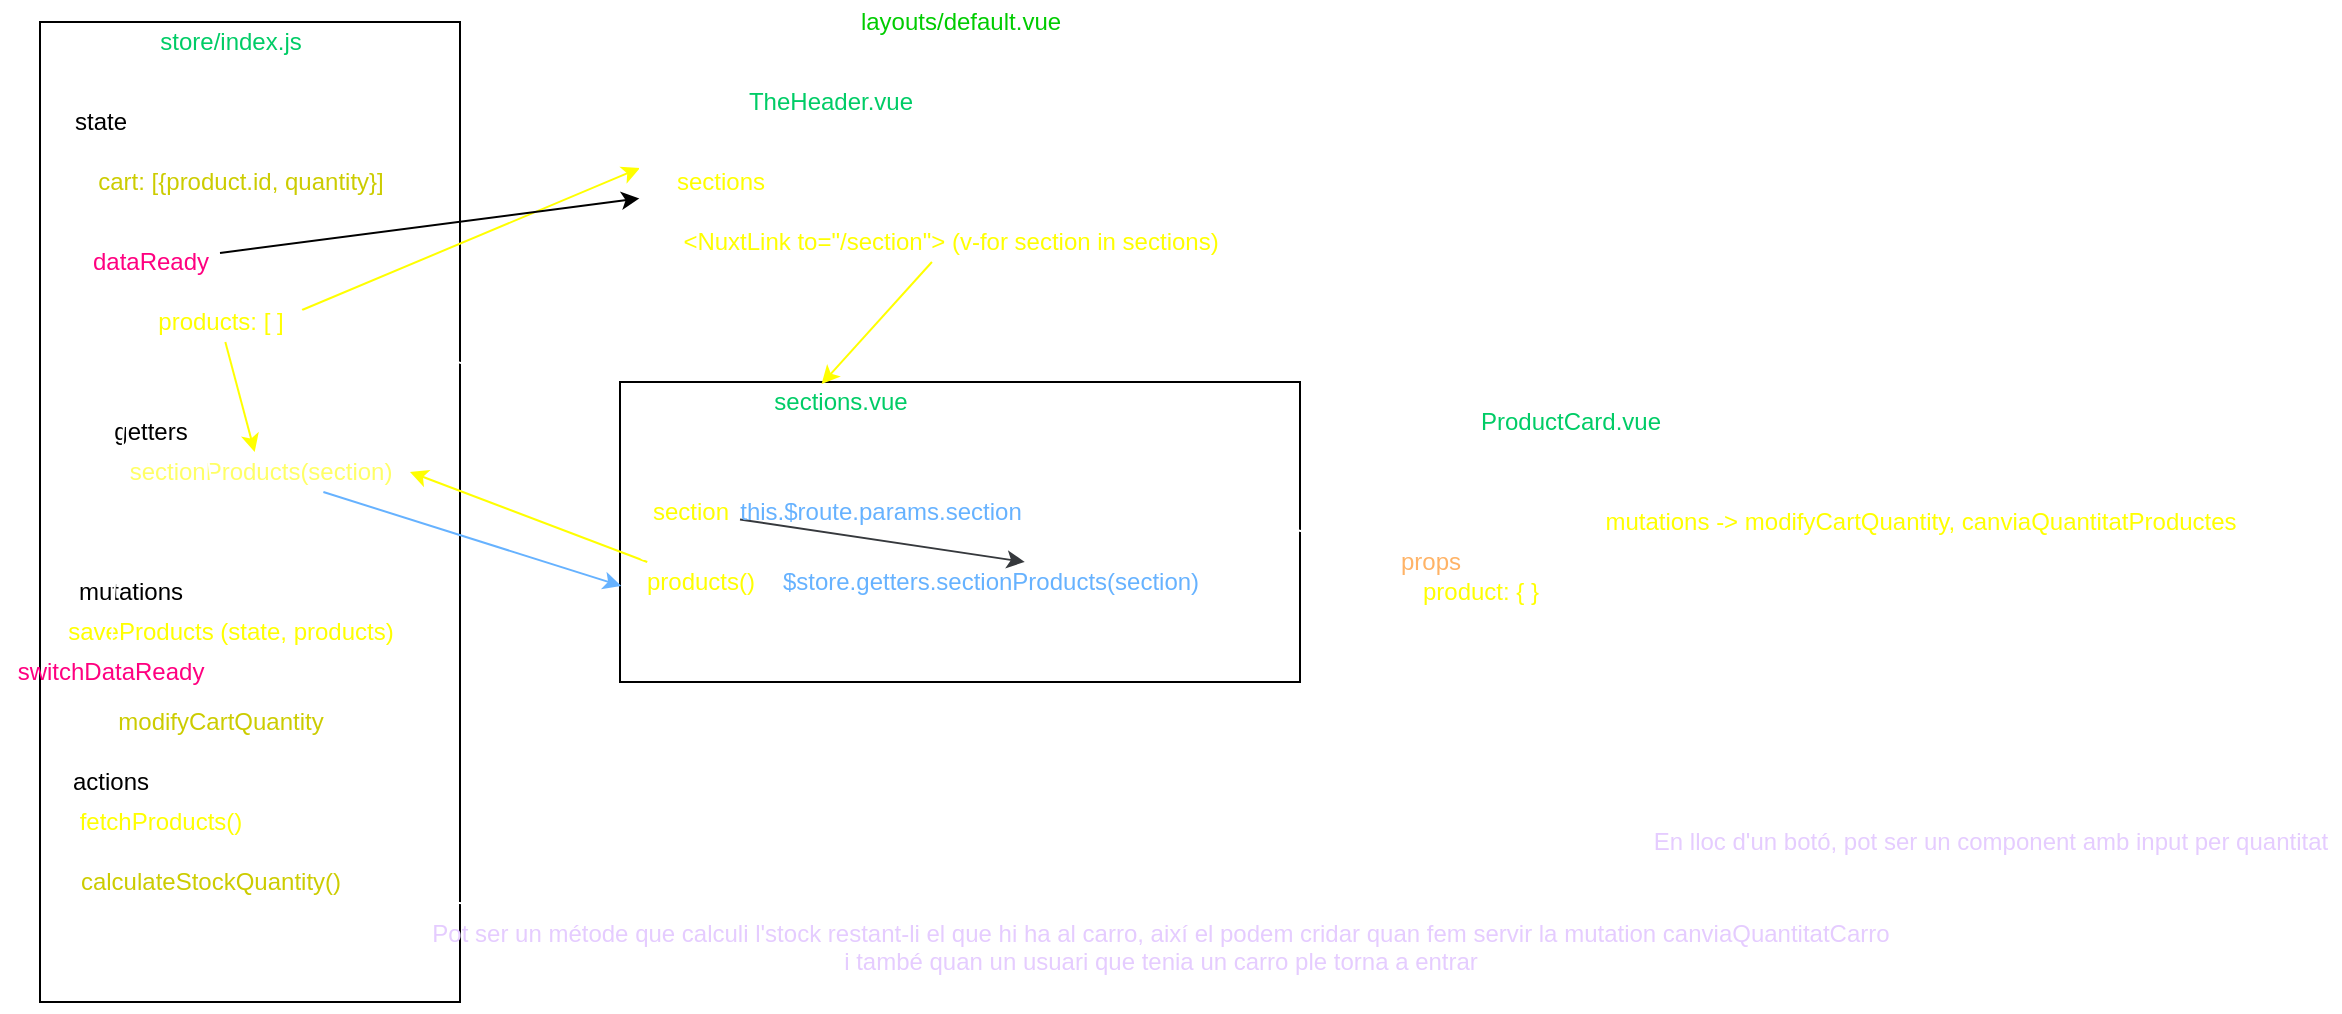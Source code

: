 <mxfile>
    <diagram id="cAg1oVtVmHV-jtVLl5oZ" name="Page-1">
        <mxGraphModel dx="938" dy="466" grid="1" gridSize="10" guides="1" tooltips="1" connect="1" arrows="1" fold="1" page="1" pageScale="1" pageWidth="1169" pageHeight="1654" math="0" shadow="0">
            <root>
                <mxCell id="0"/>
                <mxCell id="1" parent="0"/>
                <mxCell id="58" value="" style="rounded=0;whiteSpace=wrap;html=1;fontColor=#E5CCFF;strokeColor=#FFFFFF;dashed=1;" parent="1" vertex="1">
                    <mxGeometry x="310" y="10" width="390" height="440" as="geometry"/>
                </mxCell>
                <mxCell id="6" value="" style="rounded=0;whiteSpace=wrap;html=1;" parent="1" vertex="1">
                    <mxGeometry x="40" y="20" width="210" height="490" as="geometry"/>
                </mxCell>
                <mxCell id="3" value="getters" style="text;html=1;resizable=0;autosize=1;align=center;verticalAlign=middle;points=[];fillColor=none;strokeColor=none;rounded=0;" parent="1" vertex="1">
                    <mxGeometry x="70" y="215" width="50" height="20" as="geometry"/>
                </mxCell>
                <mxCell id="4" value="state" style="text;html=1;resizable=0;autosize=1;align=center;verticalAlign=middle;points=[];fillColor=none;strokeColor=none;rounded=0;" parent="1" vertex="1">
                    <mxGeometry x="50" y="60" width="40" height="20" as="geometry"/>
                </mxCell>
                <mxCell id="5" value="mutations" style="text;html=1;resizable=0;autosize=1;align=center;verticalAlign=middle;points=[];fillColor=none;strokeColor=none;rounded=0;" parent="1" vertex="1">
                    <mxGeometry x="50" y="295" width="70" height="20" as="geometry"/>
                </mxCell>
                <mxCell id="9" value="" style="rounded=0;whiteSpace=wrap;html=1;" parent="1" vertex="1">
                    <mxGeometry x="330" y="200" width="340" height="150" as="geometry"/>
                </mxCell>
                <mxCell id="10" value="&lt;font color=&quot;#00cc66&quot;&gt;sections.vue&lt;/font&gt;" style="text;html=1;resizable=0;autosize=1;align=center;verticalAlign=middle;points=[];fillColor=none;strokeColor=none;rounded=0;" parent="1" vertex="1">
                    <mxGeometry x="400" y="200" width="80" height="20" as="geometry"/>
                </mxCell>
                <mxCell id="11" value="store/index.js" style="text;html=1;resizable=0;autosize=1;align=center;verticalAlign=middle;points=[];fillColor=none;strokeColor=none;rounded=0;fontColor=#00CC66;" parent="1" vertex="1">
                    <mxGeometry x="90" y="20" width="90" height="20" as="geometry"/>
                </mxCell>
                <mxCell id="16" style="edgeStyle=none;html=1;fontColor=#FFFF00;strokeColor=#FFFF00;entryX=0;entryY=1.15;entryDx=0;entryDy=0;entryPerimeter=0;exitX=1.013;exitY=0.2;exitDx=0;exitDy=0;exitPerimeter=0;" parent="1" source="34" target="60" edge="1">
                    <mxGeometry relative="1" as="geometry">
                        <mxPoint x="145" y="98.809" as="sourcePoint"/>
                    </mxGeometry>
                </mxCell>
                <mxCell id="26" style="edgeStyle=none;html=1;fontColor=#FFFF66;strokeColor=#FFFF00;" parent="1" source="34" target="25" edge="1">
                    <mxGeometry relative="1" as="geometry"/>
                </mxCell>
                <mxCell id="13" value="" style="rounded=0;whiteSpace=wrap;html=1;fontColor=#FFFF00;strokeColor=#FFFFFF;" parent="1" vertex="1">
                    <mxGeometry x="340" y="50" width="320" height="100" as="geometry"/>
                </mxCell>
                <mxCell id="14" value="&lt;font color=&quot;#00cc66&quot;&gt;TheHeader.vue&lt;/font&gt;" style="text;html=1;resizable=0;autosize=1;align=center;verticalAlign=middle;points=[];fillColor=none;strokeColor=none;rounded=0;" parent="1" vertex="1">
                    <mxGeometry x="385" y="50" width="100" height="20" as="geometry"/>
                </mxCell>
                <mxCell id="20" style="edgeStyle=none;html=1;entryX=0.385;entryY=0.05;entryDx=0;entryDy=0;entryPerimeter=0;fontColor=#FFFF00;strokeColor=#FFFF00;" parent="1" source="17" target="10" edge="1">
                    <mxGeometry relative="1" as="geometry"/>
                </mxCell>
                <mxCell id="17" value="&amp;lt;NuxtLink to=&quot;/section&quot;&amp;gt; (v-for section in sections)" style="text;html=1;resizable=0;autosize=1;align=center;verticalAlign=middle;points=[];fillColor=none;strokeColor=none;rounded=0;fontColor=#FFFF00;" parent="1" vertex="1">
                    <mxGeometry x="355" y="120" width="280" height="20" as="geometry"/>
                </mxCell>
                <mxCell id="24" style="edgeStyle=none;html=1;fontColor=#66B2FF;strokeColor=#FFFF00;entryX=1;entryY=0.5;entryDx=0;entryDy=0;entryPerimeter=0;" parent="1" source="21" target="25" edge="1">
                    <mxGeometry relative="1" as="geometry"/>
                </mxCell>
                <mxCell id="21" value="products()" style="text;html=1;resizable=0;autosize=1;align=center;verticalAlign=middle;points=[];fillColor=none;strokeColor=none;rounded=0;fontColor=#FFFF00;" parent="1" vertex="1">
                    <mxGeometry x="335" y="290" width="70" height="20" as="geometry"/>
                </mxCell>
                <mxCell id="22" value="&lt;font color=&quot;#ffffff&quot;&gt;computed&lt;/font&gt;" style="text;html=1;resizable=0;autosize=1;align=center;verticalAlign=middle;points=[];fillColor=none;strokeColor=none;rounded=0;fontColor=#FFFF00;" parent="1" vertex="1">
                    <mxGeometry x="330" y="275" width="70" height="20" as="geometry"/>
                </mxCell>
                <mxCell id="23" value="&lt;font color=&quot;#66b2ff&quot;&gt;$store.getters.sectionProducts(section)&lt;/font&gt;" style="text;html=1;resizable=0;autosize=1;align=center;verticalAlign=middle;points=[];fillColor=none;strokeColor=none;rounded=0;fontColor=#FFFFFF;" parent="1" vertex="1">
                    <mxGeometry x="405" y="290" width="220" height="20" as="geometry"/>
                </mxCell>
                <mxCell id="27" style="edgeStyle=none;html=1;entryX=-0.062;entryY=0.6;entryDx=0;entryDy=0;entryPerimeter=0;fontColor=#FFFF66;strokeColor=#66B2FF;" parent="1" source="25" target="21" edge="1">
                    <mxGeometry relative="1" as="geometry"/>
                </mxCell>
                <mxCell id="25" value="&lt;font color=&quot;#ffff66&quot;&gt;sectionProducts(section)&lt;/font&gt;" style="text;html=1;resizable=0;autosize=1;align=center;verticalAlign=middle;points=[];fillColor=none;strokeColor=none;rounded=0;fontColor=#66B2FF;" parent="1" vertex="1">
                    <mxGeometry x="75" y="235" width="150" height="20" as="geometry"/>
                </mxCell>
                <mxCell id="32" style="edgeStyle=none;html=1;fontColor=#00CC66;strokeColor=#FFFFFF;endArrow=oval;endFill=1;" parent="1" source="28" target="33" edge="1">
                    <mxGeometry relative="1" as="geometry"/>
                </mxCell>
                <mxCell id="28" value="&lt;font color=&quot;#ffffff&quot;&gt;v-for product in products &amp;lt;ProductCard&amp;gt; :product&lt;/font&gt;" style="text;html=1;resizable=0;autosize=1;align=center;verticalAlign=middle;points=[];fillColor=none;strokeColor=none;rounded=0;fontColor=#FFFF66;" parent="1" vertex="1">
                    <mxGeometry x="345" y="220" width="280" height="20" as="geometry"/>
                </mxCell>
                <mxCell id="29" value="" style="rounded=0;whiteSpace=wrap;html=1;fontColor=#FFFFFF;strokeColor=#FFFFFF;" parent="1" vertex="1">
                    <mxGeometry x="710" y="210" width="290" height="150" as="geometry"/>
                </mxCell>
                <mxCell id="31" value="" style="edgeStyle=none;html=1;fontColor=#FFFFFF;strokeColor=#66B2FF;" parent="1" source="30" target="29" edge="1">
                    <mxGeometry relative="1" as="geometry"/>
                </mxCell>
                <mxCell id="30" value="&lt;font color=&quot;#00cc66&quot;&gt;ProductCard.vue&lt;/font&gt;" style="text;html=1;resizable=0;autosize=1;align=center;verticalAlign=middle;points=[];fillColor=none;strokeColor=none;rounded=0;fontColor=#FFFFFF;" parent="1" vertex="1">
                    <mxGeometry x="750" y="210" width="110" height="20" as="geometry"/>
                </mxCell>
                <mxCell id="33" value="&lt;font color=&quot;#ffb366&quot;&gt;props&lt;/font&gt;" style="text;html=1;resizable=0;autosize=1;align=center;verticalAlign=middle;points=[];fillColor=none;strokeColor=none;rounded=0;fontColor=#00CC66;" parent="1" vertex="1">
                    <mxGeometry x="710" y="280" width="50" height="20" as="geometry"/>
                </mxCell>
                <mxCell id="34" value="&lt;font color=&quot;#ffff00&quot;&gt;products: [ ]&lt;/font&gt;" style="text;html=1;resizable=0;autosize=1;align=center;verticalAlign=middle;points=[];fillColor=none;strokeColor=none;rounded=0;fontColor=#FFB366;" parent="1" vertex="1">
                    <mxGeometry x="90" y="160" width="80" height="20" as="geometry"/>
                </mxCell>
                <mxCell id="37" value="&lt;font color=&quot;#ffffff&quot;&gt;data&lt;/font&gt;" style="text;html=1;resizable=0;autosize=1;align=center;verticalAlign=middle;points=[];fillColor=none;strokeColor=none;rounded=0;fontColor=#FFFF00;" parent="1" vertex="1">
                    <mxGeometry x="335" y="240" width="40" height="20" as="geometry"/>
                </mxCell>
                <mxCell id="40" style="edgeStyle=none;html=1;entryX=0.579;entryY=0;entryDx=0;entryDy=0;entryPerimeter=0;fontColor=#FFFF00;endArrow=classic;endFill=1;strokeColor=#36393d;fillColor=#ffff88;" parent="1" source="38" target="23" edge="1">
                    <mxGeometry relative="1" as="geometry"/>
                </mxCell>
                <mxCell id="41" style="edgeStyle=none;html=1;fontColor=#FFFF00;endArrow=classic;endFill=1;strokeColor=#FFFFFF;" parent="1" source="38" target="23" edge="1">
                    <mxGeometry relative="1" as="geometry"/>
                </mxCell>
                <mxCell id="38" value="&lt;font color=&quot;#ffff00&quot;&gt;section&lt;/font&gt;" style="text;html=1;resizable=0;autosize=1;align=center;verticalAlign=middle;points=[];fillColor=none;strokeColor=none;rounded=0;fontColor=#FFFFFF;" parent="1" vertex="1">
                    <mxGeometry x="340" y="255" width="50" height="20" as="geometry"/>
                </mxCell>
                <mxCell id="39" value="&lt;font color=&quot;#66b2ff&quot;&gt;this.$route.params.section&lt;/font&gt;" style="text;html=1;resizable=0;autosize=1;align=center;verticalAlign=middle;points=[];fillColor=none;strokeColor=none;rounded=0;fontColor=#FFFFFF;" parent="1" vertex="1">
                    <mxGeometry x="380" y="255" width="160" height="20" as="geometry"/>
                </mxCell>
                <mxCell id="43" style="edgeStyle=none;html=1;fontColor=#FFFF00;endArrow=classic;endFill=1;strokeColor=#FFFFFF;entryX=0.468;entryY=1.05;entryDx=0;entryDy=0;entryPerimeter=0;" parent="1" source="42" target="44" edge="1">
                    <mxGeometry relative="1" as="geometry"/>
                </mxCell>
                <mxCell id="65" style="edgeStyle=none;html=1;fontColor=#FFFF00;endArrow=block;endFill=0;strokeColor=#FFFFFF;startArrow=none;" parent="1" source="8" target="64" edge="1">
                    <mxGeometry relative="1" as="geometry"/>
                </mxCell>
                <mxCell id="42" value="fetchProducts()" style="text;html=1;resizable=0;autosize=1;align=center;verticalAlign=middle;points=[];fillColor=none;strokeColor=none;rounded=0;fontColor=#FFFF00;" parent="1" vertex="1">
                    <mxGeometry x="50" y="410" width="100" height="20" as="geometry"/>
                </mxCell>
                <mxCell id="45" style="edgeStyle=none;html=1;entryX=0.338;entryY=1.1;entryDx=0;entryDy=0;entryPerimeter=0;fontColor=#FFFF00;endArrow=classic;endFill=1;strokeColor=#FFFFFF;" parent="1" source="44" target="34" edge="1">
                    <mxGeometry relative="1" as="geometry"/>
                </mxCell>
                <mxCell id="44" value="saveProducts (state, products)" style="text;html=1;resizable=0;autosize=1;align=center;verticalAlign=middle;points=[];fillColor=none;strokeColor=none;rounded=0;fontColor=#FFFF00;" parent="1" vertex="1">
                    <mxGeometry x="45" y="315" width="180" height="20" as="geometry"/>
                </mxCell>
                <mxCell id="47" value="product: { }" style="text;html=1;resizable=0;autosize=1;align=center;verticalAlign=middle;points=[];fillColor=none;strokeColor=none;rounded=0;fontColor=#FFFF00;" parent="1" vertex="1">
                    <mxGeometry x="725" y="295" width="70" height="20" as="geometry"/>
                </mxCell>
                <mxCell id="48" value="&lt;font color=&quot;#ffffff&quot;&gt;product.tilte, product.description, product.price&amp;nbsp;&lt;/font&gt;" style="text;html=1;resizable=0;autosize=1;align=center;verticalAlign=middle;points=[];fillColor=none;strokeColor=none;rounded=0;fontColor=#FFFF00;" parent="1" vertex="1">
                    <mxGeometry x="720" y="230" width="260" height="20" as="geometry"/>
                </mxCell>
                <mxCell id="49" value="&amp;lt;Button&amp;gt;Add to cart&amp;lt;/&amp;gt;" style="text;html=1;resizable=0;autosize=1;align=center;verticalAlign=middle;points=[];fillColor=none;strokeColor=none;rounded=0;fontColor=#FFFFFF;" parent="1" vertex="1">
                    <mxGeometry x="710" y="250" width="140" height="20" as="geometry"/>
                </mxCell>
                <mxCell id="50" value="&lt;font color=&quot;#cccc00&quot;&gt;cart: [{product.id, quantity}]&lt;/font&gt;" style="text;html=1;resizable=0;autosize=1;align=center;verticalAlign=middle;points=[];fillColor=none;strokeColor=none;rounded=0;fontColor=#FFFFFF;" parent="1" vertex="1">
                    <mxGeometry x="60" y="90" width="160" height="20" as="geometry"/>
                </mxCell>
                <mxCell id="51" value="mutations -&amp;gt; modifyCartQuantity, canviaQuantitatProductes" style="text;html=1;resizable=0;autosize=1;align=center;verticalAlign=middle;points=[];fillColor=none;strokeColor=none;rounded=0;fontColor=#FFFF00;" parent="1" vertex="1">
                    <mxGeometry x="815" y="260" width="330" height="20" as="geometry"/>
                </mxCell>
                <mxCell id="52" value="&lt;font color=&quot;#cccc00&quot;&gt;modifyCartQuantity&lt;/font&gt;" style="text;html=1;resizable=0;autosize=1;align=center;verticalAlign=middle;points=[];fillColor=none;strokeColor=none;rounded=0;fontColor=#FFFF99;" parent="1" vertex="1">
                    <mxGeometry x="70" y="360" width="120" height="20" as="geometry"/>
                </mxCell>
                <mxCell id="53" value="&lt;font color=&quot;#cccc00&quot;&gt;calculateStockQuantity()&lt;/font&gt;" style="text;html=1;resizable=0;autosize=1;align=center;verticalAlign=middle;points=[];fillColor=none;strokeColor=none;rounded=0;fontColor=#FFFF99;" parent="1" vertex="1">
                    <mxGeometry x="50" y="440" width="150" height="20" as="geometry"/>
                </mxCell>
                <mxCell id="55" style="edgeStyle=none;html=1;entryX=0.493;entryY=1.1;entryDx=0;entryDy=0;entryPerimeter=0;fontColor=#E5CCFF;endArrow=block;endFill=0;strokeColor=#FFFFFF;" parent="1" source="54" target="49" edge="1">
                    <mxGeometry relative="1" as="geometry"/>
                </mxCell>
                <mxCell id="54" value="&lt;font color=&quot;#e5ccff&quot;&gt;En lloc d'un botó, pot ser un component amb input per quantitat&lt;/font&gt;" style="text;html=1;resizable=0;autosize=1;align=center;verticalAlign=middle;points=[];fillColor=none;strokeColor=none;rounded=0;fontColor=#CCCC00;" parent="1" vertex="1">
                    <mxGeometry x="840" y="420" width="350" height="20" as="geometry"/>
                </mxCell>
                <mxCell id="57" style="edgeStyle=none;html=1;fontColor=#E5CCFF;endArrow=block;endFill=0;strokeColor=#FFFFFF;" parent="1" source="56" target="53" edge="1">
                    <mxGeometry relative="1" as="geometry"/>
                </mxCell>
                <mxCell id="56" value="&lt;font color=&quot;#e5ccff&quot;&gt;Pot ser un métode que calculi l'stock restant-li el que hi ha al carro, així el podem cridar&amp;nbsp;&lt;/font&gt;&lt;span style=&quot;color: rgb(229 , 204 , 255)&quot;&gt;quan fem servir la mutation canviaQuantitatCarro&lt;/span&gt;&lt;font color=&quot;#e5ccff&quot;&gt;&lt;br&gt;i també quan un usuari que tenia un carro ple torna a entrar&lt;br&gt;&lt;br&gt;&lt;/font&gt;" style="text;html=1;resizable=0;autosize=1;align=center;verticalAlign=middle;points=[];fillColor=none;strokeColor=none;rounded=0;fontColor=#CCCC00;" parent="1" vertex="1">
                    <mxGeometry x="230" y="465" width="740" height="50" as="geometry"/>
                </mxCell>
                <mxCell id="59" value="&lt;font color=&quot;#00cc00&quot;&gt;layouts/default.vue&lt;/font&gt;" style="text;html=1;resizable=0;autosize=1;align=center;verticalAlign=middle;points=[];fillColor=none;strokeColor=none;rounded=0;dashed=1;fontColor=#E5CCFF;" parent="1" vertex="1">
                    <mxGeometry x="440" y="10" width="120" height="20" as="geometry"/>
                </mxCell>
                <mxCell id="60" value="&lt;font color=&quot;#ffffff&quot;&gt;computed&lt;/font&gt;" style="text;html=1;resizable=0;autosize=1;align=center;verticalAlign=middle;points=[];fillColor=none;strokeColor=none;rounded=0;dashed=1;fontColor=#00CC00;" parent="1" vertex="1">
                    <mxGeometry x="340" y="70" width="70" height="20" as="geometry"/>
                </mxCell>
                <mxCell id="61" value="&lt;font color=&quot;#ffff00&quot;&gt;sections&lt;/font&gt;" style="text;html=1;resizable=0;autosize=1;align=center;verticalAlign=middle;points=[];fillColor=none;strokeColor=none;rounded=0;fontColor=#FFFFFF;" parent="1" vertex="1">
                    <mxGeometry x="350" y="90" width="60" height="20" as="geometry"/>
                </mxCell>
                <mxCell id="68" style="edgeStyle=none;html=1;entryX=-0.003;entryY=0.107;entryDx=0;entryDy=0;entryPerimeter=0;fontColor=#FFFF00;endArrow=block;endFill=0;strokeColor=#FFFFFF;" parent="1" source="63" target="9" edge="1">
                    <mxGeometry relative="1" as="geometry"/>
                </mxCell>
                <mxCell id="69" style="edgeStyle=none;html=1;entryX=-0.001;entryY=0.582;entryDx=0;entryDy=0;entryPerimeter=0;endArrow=classic;endFill=1;" edge="1" parent="1" source="63" target="13">
                    <mxGeometry relative="1" as="geometry"/>
                </mxCell>
                <mxCell id="63" value="&lt;font color=&quot;#ff0080&quot;&gt;dataReady&lt;/font&gt;" style="text;html=1;resizable=0;autosize=1;align=center;verticalAlign=middle;points=[];fillColor=none;strokeColor=none;rounded=0;dashed=1;fontColor=#FFFFFF;" parent="1" vertex="1">
                    <mxGeometry x="60" y="130" width="70" height="20" as="geometry"/>
                </mxCell>
                <mxCell id="66" style="edgeStyle=none;html=1;entryX=0.371;entryY=1.05;entryDx=0;entryDy=0;entryPerimeter=0;fontColor=#FFFF00;endArrow=block;endFill=0;strokeColor=#FFFFFF;" parent="1" source="64" target="63" edge="1">
                    <mxGeometry relative="1" as="geometry"/>
                </mxCell>
                <mxCell id="64" value="&lt;font color=&quot;#ff0080&quot;&gt;switchDataReady&lt;/font&gt;" style="text;html=1;resizable=0;autosize=1;align=center;verticalAlign=middle;points=[];fillColor=none;strokeColor=none;rounded=0;dashed=1;fontColor=#FFFFFF;" parent="1" vertex="1">
                    <mxGeometry x="20" y="335" width="110" height="20" as="geometry"/>
                </mxCell>
                <mxCell id="8" value="actions" style="text;html=1;resizable=0;autosize=1;align=center;verticalAlign=middle;points=[];fillColor=none;strokeColor=none;rounded=0;" parent="1" vertex="1">
                    <mxGeometry x="50" y="390" width="50" height="20" as="geometry"/>
                </mxCell>
                <mxCell id="70" value="" style="edgeStyle=none;html=1;fontColor=#FFFF00;endArrow=none;endFill=0;strokeColor=#FFFFFF;" edge="1" parent="1" source="42" target="8">
                    <mxGeometry relative="1" as="geometry">
                        <mxPoint x="92.143" y="410.0" as="sourcePoint"/>
                        <mxPoint x="52.857" y="360" as="targetPoint"/>
                    </mxGeometry>
                </mxCell>
            </root>
        </mxGraphModel>
    </diagram>
</mxfile>